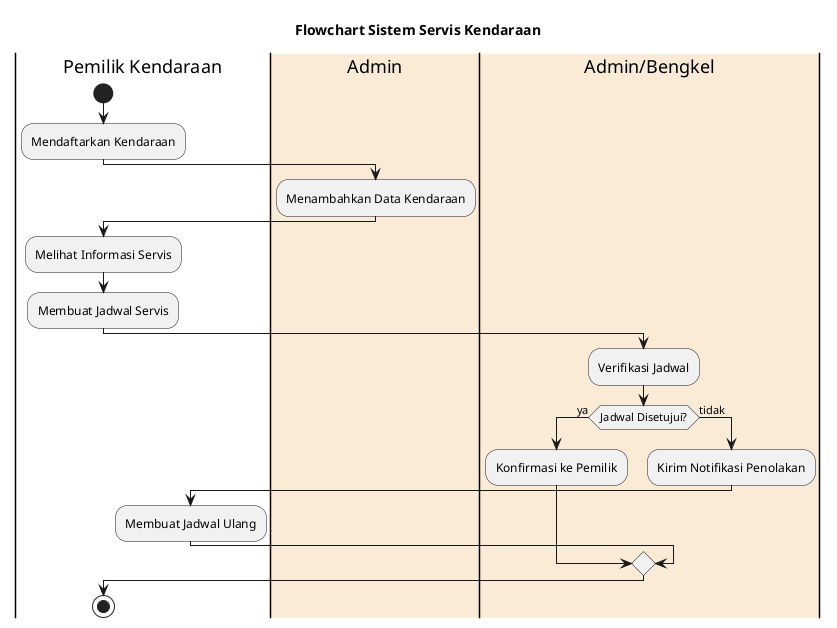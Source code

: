 @startuml Flowchart 
!define LIGHTGREEN
!define LIGHTBLUE
!$success = "#DFE1E6"

title Flowchart Sistem Servis Kendaraan

|Pemilik Kendaraan|
start
:Mendaftarkan Kendaraan;
|#AntiqueWhite|Admin|
:Menambahkan Data Kendaraan;
|Pemilik Kendaraan|
:Melihat Informasi Servis;
:Membuat Jadwal Servis;
|#AntiqueWhite|Admin/Bengkel|
:Verifikasi Jadwal;
if (Jadwal Disetujui?) then (ya)
  :Konfirmasi ke Pemilik;
else (tidak)
  :Kirim Notifikasi Penolakan;
  |Pemilik Kendaraan|
  :Membuat Jadwal Ulang;
endif
stop

@enduml